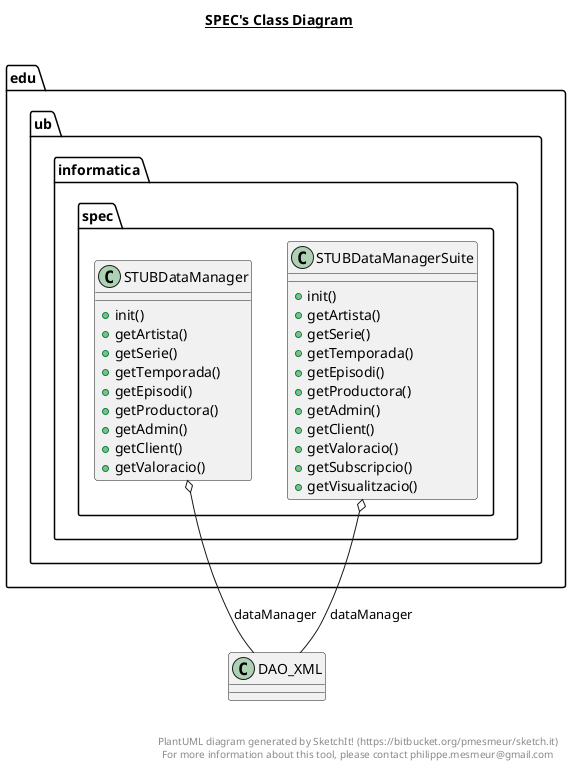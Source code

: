 @startuml

title __SPEC's Class Diagram__\n

  package edu.ub.informatica.spec {
    class STUBDataManager {
        + init()
        + getArtista()
        + getSerie()
        + getTemporada()
        + getEpisodi()
        + getProductora()
        + getAdmin()
        + getClient()
        + getValoracio()
    }
  }
  

  package edu.ub.informatica.spec {
    class STUBDataManagerSuite {
        + init()
        + getArtista()
        + getSerie()
        + getTemporada()
        + getEpisodi()
        + getProductora()
        + getAdmin()
        + getClient()
        + getValoracio()
        + getSubscripcio()
        + getVisualitzacio()
    }
  }
  

  STUBDataManager o-- DAO_XML : dataManager
  STUBDataManagerSuite o-- DAO_XML : dataManager


right footer


PlantUML diagram generated by SketchIt! (https://bitbucket.org/pmesmeur/sketch.it)
For more information about this tool, please contact philippe.mesmeur@gmail.com
endfooter

@enduml
